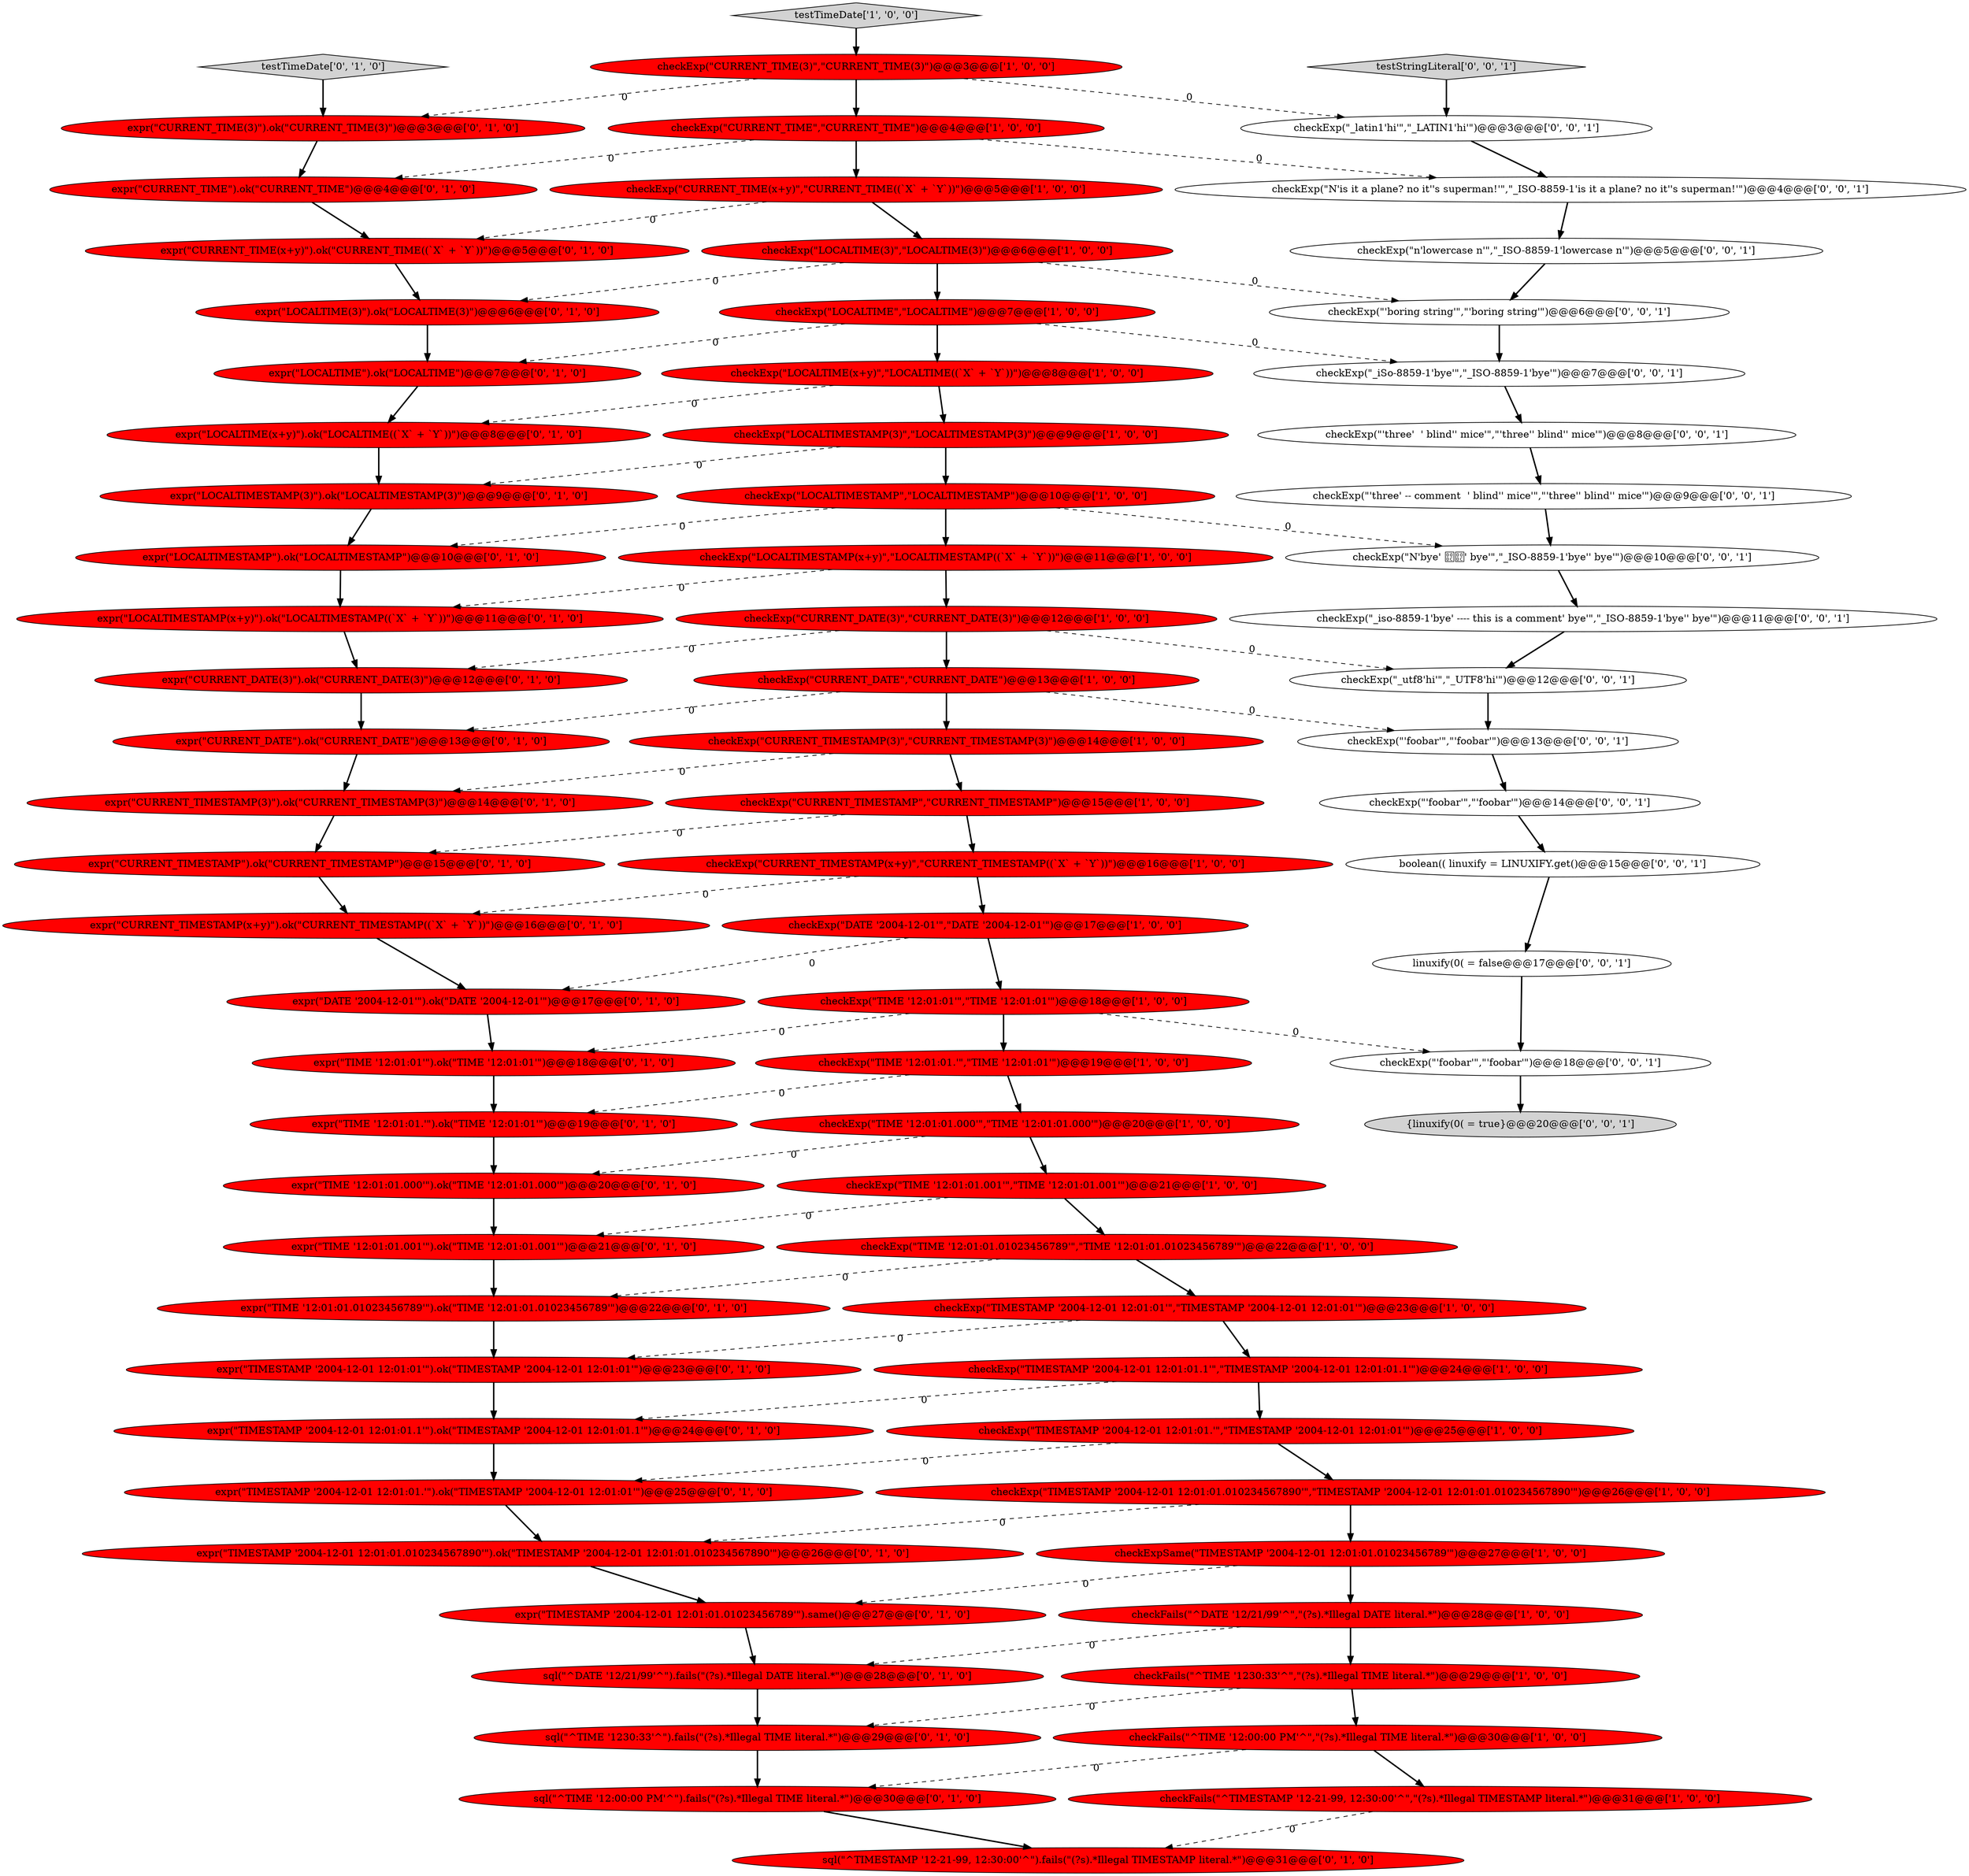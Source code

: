 digraph {
5 [style = filled, label = "checkExp(\"TIME '12:01:01'\",\"TIME '12:01:01'\")@@@18@@@['1', '0', '0']", fillcolor = red, shape = ellipse image = "AAA1AAABBB1BBB"];
16 [style = filled, label = "checkExp(\"LOCALTIME(3)\",\"LOCALTIME(3)\")@@@6@@@['1', '0', '0']", fillcolor = red, shape = ellipse image = "AAA1AAABBB1BBB"];
33 [style = filled, label = "expr(\"CURRENT_TIMESTAMP(3)\").ok(\"CURRENT_TIMESTAMP(3)\")@@@14@@@['0', '1', '0']", fillcolor = red, shape = ellipse image = "AAA1AAABBB2BBB"];
28 [style = filled, label = "checkExp(\"TIMESTAMP '2004-12-01 12:01:01'\",\"TIMESTAMP '2004-12-01 12:01:01'\")@@@23@@@['1', '0', '0']", fillcolor = red, shape = ellipse image = "AAA1AAABBB1BBB"];
43 [style = filled, label = "expr(\"TIME '12:01:01.000'\").ok(\"TIME '12:01:01.000'\")@@@20@@@['0', '1', '0']", fillcolor = red, shape = ellipse image = "AAA1AAABBB2BBB"];
24 [style = filled, label = "checkExp(\"LOCALTIMESTAMP(x+y)\",\"LOCALTIMESTAMP((`X` + `Y`))\")@@@11@@@['1', '0', '0']", fillcolor = red, shape = ellipse image = "AAA1AAABBB1BBB"];
52 [style = filled, label = "expr(\"LOCALTIME\").ok(\"LOCALTIME\")@@@7@@@['0', '1', '0']", fillcolor = red, shape = ellipse image = "AAA1AAABBB2BBB"];
70 [style = filled, label = "checkExp(\"'three' -- comment  ' blind'' mice'\",\"'three'' blind'' mice'\")@@@9@@@['0', '0', '1']", fillcolor = white, shape = ellipse image = "AAA0AAABBB3BBB"];
21 [style = filled, label = "checkFails(\"^TIME '1230:33'^\",\"(?s).*Illegal TIME literal.*\")@@@29@@@['1', '0', '0']", fillcolor = red, shape = ellipse image = "AAA1AAABBB1BBB"];
2 [style = filled, label = "checkExp(\"CURRENT_DATE(3)\",\"CURRENT_DATE(3)\")@@@12@@@['1', '0', '0']", fillcolor = red, shape = ellipse image = "AAA1AAABBB1BBB"];
18 [style = filled, label = "checkFails(\"^DATE '12/21/99'^\",\"(?s).*Illegal DATE literal.*\")@@@28@@@['1', '0', '0']", fillcolor = red, shape = ellipse image = "AAA1AAABBB1BBB"];
20 [style = filled, label = "checkExp(\"DATE '2004-12-01'\",\"DATE '2004-12-01'\")@@@17@@@['1', '0', '0']", fillcolor = red, shape = ellipse image = "AAA1AAABBB1BBB"];
12 [style = filled, label = "checkExp(\"TIME '12:01:01.000'\",\"TIME '12:01:01.000'\")@@@20@@@['1', '0', '0']", fillcolor = red, shape = ellipse image = "AAA1AAABBB1BBB"];
50 [style = filled, label = "expr(\"TIMESTAMP '2004-12-01 12:01:01'\").ok(\"TIMESTAMP '2004-12-01 12:01:01'\")@@@23@@@['0', '1', '0']", fillcolor = red, shape = ellipse image = "AAA1AAABBB2BBB"];
71 [style = filled, label = "checkExp(\"_utf8'hi'\",\"_UTF8'hi'\")@@@12@@@['0', '0', '1']", fillcolor = white, shape = ellipse image = "AAA0AAABBB3BBB"];
13 [style = filled, label = "checkExp(\"LOCALTIMESTAMP(3)\",\"LOCALTIMESTAMP(3)\")@@@9@@@['1', '0', '0']", fillcolor = red, shape = ellipse image = "AAA1AAABBB1BBB"];
73 [style = filled, label = "checkExp(\"_latin1'hi'\",\"_LATIN1'hi'\")@@@3@@@['0', '0', '1']", fillcolor = white, shape = ellipse image = "AAA0AAABBB3BBB"];
9 [style = filled, label = "checkExp(\"CURRENT_TIME(x+y)\",\"CURRENT_TIME((`X` + `Y`))\")@@@5@@@['1', '0', '0']", fillcolor = red, shape = ellipse image = "AAA1AAABBB1BBB"];
15 [style = filled, label = "checkFails(\"^TIME '12:00:00 PM'^\",\"(?s).*Illegal TIME literal.*\")@@@30@@@['1', '0', '0']", fillcolor = red, shape = ellipse image = "AAA1AAABBB1BBB"];
23 [style = filled, label = "checkExp(\"LOCALTIME\",\"LOCALTIME\")@@@7@@@['1', '0', '0']", fillcolor = red, shape = ellipse image = "AAA1AAABBB1BBB"];
8 [style = filled, label = "checkExp(\"CURRENT_TIMESTAMP(x+y)\",\"CURRENT_TIMESTAMP((`X` + `Y`))\")@@@16@@@['1', '0', '0']", fillcolor = red, shape = ellipse image = "AAA1AAABBB1BBB"];
51 [style = filled, label = "expr(\"TIMESTAMP '2004-12-01 12:01:01.1'\").ok(\"TIMESTAMP '2004-12-01 12:01:01.1'\")@@@24@@@['0', '1', '0']", fillcolor = red, shape = ellipse image = "AAA1AAABBB2BBB"];
62 [style = filled, label = "checkExp(\"'three'  ' blind'' mice'\",\"'three'' blind'' mice'\")@@@8@@@['0', '0', '1']", fillcolor = white, shape = ellipse image = "AAA0AAABBB3BBB"];
47 [style = filled, label = "expr(\"CURRENT_TIME\").ok(\"CURRENT_TIME\")@@@4@@@['0', '1', '0']", fillcolor = red, shape = ellipse image = "AAA1AAABBB2BBB"];
25 [style = filled, label = "checkExpSame(\"TIMESTAMP '2004-12-01 12:01:01.01023456789'\")@@@27@@@['1', '0', '0']", fillcolor = red, shape = ellipse image = "AAA1AAABBB1BBB"];
37 [style = filled, label = "expr(\"CURRENT_DATE(3)\").ok(\"CURRENT_DATE(3)\")@@@12@@@['0', '1', '0']", fillcolor = red, shape = ellipse image = "AAA1AAABBB2BBB"];
26 [style = filled, label = "checkExp(\"TIMESTAMP '2004-12-01 12:01:01.1'\",\"TIMESTAMP '2004-12-01 12:01:01.1'\")@@@24@@@['1', '0', '0']", fillcolor = red, shape = ellipse image = "AAA1AAABBB1BBB"];
19 [style = filled, label = "checkExp(\"TIME '12:01:01.01023456789'\",\"TIME '12:01:01.01023456789'\")@@@22@@@['1', '0', '0']", fillcolor = red, shape = ellipse image = "AAA1AAABBB1BBB"];
22 [style = filled, label = "checkExp(\"TIME '12:01:01.001'\",\"TIME '12:01:01.001'\")@@@21@@@['1', '0', '0']", fillcolor = red, shape = ellipse image = "AAA1AAABBB1BBB"];
48 [style = filled, label = "expr(\"CURRENT_TIME(3)\").ok(\"CURRENT_TIME(3)\")@@@3@@@['0', '1', '0']", fillcolor = red, shape = ellipse image = "AAA1AAABBB2BBB"];
30 [style = filled, label = "expr(\"CURRENT_DATE\").ok(\"CURRENT_DATE\")@@@13@@@['0', '1', '0']", fillcolor = red, shape = ellipse image = "AAA1AAABBB2BBB"];
14 [style = filled, label = "checkExp(\"CURRENT_TIMESTAMP\",\"CURRENT_TIMESTAMP\")@@@15@@@['1', '0', '0']", fillcolor = red, shape = ellipse image = "AAA1AAABBB1BBB"];
27 [style = filled, label = "checkExp(\"LOCALTIME(x+y)\",\"LOCALTIME((`X` + `Y`))\")@@@8@@@['1', '0', '0']", fillcolor = red, shape = ellipse image = "AAA1AAABBB1BBB"];
31 [style = filled, label = "expr(\"TIMESTAMP '2004-12-01 12:01:01.'\").ok(\"TIMESTAMP '2004-12-01 12:01:01'\")@@@25@@@['0', '1', '0']", fillcolor = red, shape = ellipse image = "AAA1AAABBB2BBB"];
39 [style = filled, label = "expr(\"TIME '12:01:01.001'\").ok(\"TIME '12:01:01.001'\")@@@21@@@['0', '1', '0']", fillcolor = red, shape = ellipse image = "AAA1AAABBB2BBB"];
41 [style = filled, label = "expr(\"LOCALTIME(3)\").ok(\"LOCALTIME(3)\")@@@6@@@['0', '1', '0']", fillcolor = red, shape = ellipse image = "AAA1AAABBB2BBB"];
44 [style = filled, label = "sql(\"^TIME '12:00:00 PM'^\").fails(\"(?s).*Illegal TIME literal.*\")@@@30@@@['0', '1', '0']", fillcolor = red, shape = ellipse image = "AAA1AAABBB2BBB"];
63 [style = filled, label = "linuxify(0( = false@@@17@@@['0', '0', '1']", fillcolor = white, shape = ellipse image = "AAA0AAABBB3BBB"];
75 [style = filled, label = "checkExp(\"n'lowercase n'\",\"_ISO-8859-1'lowercase n'\")@@@5@@@['0', '0', '1']", fillcolor = white, shape = ellipse image = "AAA0AAABBB3BBB"];
59 [style = filled, label = "expr(\"TIMESTAMP '2004-12-01 12:01:01.01023456789'\").same()@@@27@@@['0', '1', '0']", fillcolor = red, shape = ellipse image = "AAA1AAABBB2BBB"];
29 [style = filled, label = "checkExp(\"CURRENT_TIME\",\"CURRENT_TIME\")@@@4@@@['1', '0', '0']", fillcolor = red, shape = ellipse image = "AAA1AAABBB1BBB"];
68 [style = filled, label = "checkExp(\"'foobar'\",\"'foobar'\")@@@14@@@['0', '0', '1']", fillcolor = white, shape = ellipse image = "AAA0AAABBB3BBB"];
66 [style = filled, label = "boolean(( linuxify = LINUXIFY.get()@@@15@@@['0', '0', '1']", fillcolor = white, shape = ellipse image = "AAA0AAABBB3BBB"];
76 [style = filled, label = "checkExp(\"'boring string'\",\"'boring string'\")@@@6@@@['0', '0', '1']", fillcolor = white, shape = ellipse image = "AAA0AAABBB3BBB"];
32 [style = filled, label = "expr(\"LOCALTIMESTAMP(x+y)\").ok(\"LOCALTIMESTAMP((`X` + `Y`))\")@@@11@@@['0', '1', '0']", fillcolor = red, shape = ellipse image = "AAA1AAABBB2BBB"];
53 [style = filled, label = "expr(\"TIME '12:01:01'\").ok(\"TIME '12:01:01'\")@@@18@@@['0', '1', '0']", fillcolor = red, shape = ellipse image = "AAA1AAABBB2BBB"];
3 [style = filled, label = "checkExp(\"CURRENT_DATE\",\"CURRENT_DATE\")@@@13@@@['1', '0', '0']", fillcolor = red, shape = ellipse image = "AAA1AAABBB1BBB"];
38 [style = filled, label = "expr(\"LOCALTIME(x+y)\").ok(\"LOCALTIME((`X` + `Y`))\")@@@8@@@['0', '1', '0']", fillcolor = red, shape = ellipse image = "AAA1AAABBB2BBB"];
4 [style = filled, label = "checkExp(\"CURRENT_TIMESTAMP(3)\",\"CURRENT_TIMESTAMP(3)\")@@@14@@@['1', '0', '0']", fillcolor = red, shape = ellipse image = "AAA1AAABBB1BBB"];
56 [style = filled, label = "expr(\"LOCALTIMESTAMP(3)\").ok(\"LOCALTIMESTAMP(3)\")@@@9@@@['0', '1', '0']", fillcolor = red, shape = ellipse image = "AAA1AAABBB2BBB"];
61 [style = filled, label = "checkExp(\"'foobar'\",\"'foobar'\")@@@18@@@['0', '0', '1']", fillcolor = white, shape = ellipse image = "AAA0AAABBB3BBB"];
35 [style = filled, label = "sql(\"^DATE '12/21/99'^\").fails(\"(?s).*Illegal DATE literal.*\")@@@28@@@['0', '1', '0']", fillcolor = red, shape = ellipse image = "AAA1AAABBB2BBB"];
0 [style = filled, label = "checkExp(\"TIMESTAMP '2004-12-01 12:01:01.'\",\"TIMESTAMP '2004-12-01 12:01:01'\")@@@25@@@['1', '0', '0']", fillcolor = red, shape = ellipse image = "AAA1AAABBB1BBB"];
65 [style = filled, label = "checkExp(\"N'bye' ' bye'\",\"_ISO-8859-1'bye'' bye'\")@@@10@@@['0', '0', '1']", fillcolor = white, shape = ellipse image = "AAA0AAABBB3BBB"];
46 [style = filled, label = "expr(\"TIMESTAMP '2004-12-01 12:01:01.010234567890'\").ok(\"TIMESTAMP '2004-12-01 12:01:01.010234567890'\")@@@26@@@['0', '1', '0']", fillcolor = red, shape = ellipse image = "AAA1AAABBB2BBB"];
36 [style = filled, label = "expr(\"CURRENT_TIMESTAMP\").ok(\"CURRENT_TIMESTAMP\")@@@15@@@['0', '1', '0']", fillcolor = red, shape = ellipse image = "AAA1AAABBB2BBB"];
17 [style = filled, label = "checkExp(\"TIME '12:01:01.'\",\"TIME '12:01:01'\")@@@19@@@['1', '0', '0']", fillcolor = red, shape = ellipse image = "AAA1AAABBB1BBB"];
7 [style = filled, label = "checkFails(\"^TIMESTAMP '12-21-99, 12:30:00'^\",\"(?s).*Illegal TIMESTAMP literal.*\")@@@31@@@['1', '0', '0']", fillcolor = red, shape = ellipse image = "AAA1AAABBB1BBB"];
42 [style = filled, label = "testTimeDate['0', '1', '0']", fillcolor = lightgray, shape = diamond image = "AAA0AAABBB2BBB"];
49 [style = filled, label = "sql(\"^TIMESTAMP '12-21-99, 12:30:00'^\").fails(\"(?s).*Illegal TIMESTAMP literal.*\")@@@31@@@['0', '1', '0']", fillcolor = red, shape = ellipse image = "AAA1AAABBB2BBB"];
74 [style = filled, label = "checkExp(\"'foobar'\",\"'foobar'\")@@@13@@@['0', '0', '1']", fillcolor = white, shape = ellipse image = "AAA0AAABBB3BBB"];
45 [style = filled, label = "sql(\"^TIME '1230:33'^\").fails(\"(?s).*Illegal TIME literal.*\")@@@29@@@['0', '1', '0']", fillcolor = red, shape = ellipse image = "AAA1AAABBB2BBB"];
55 [style = filled, label = "expr(\"CURRENT_TIME(x+y)\").ok(\"CURRENT_TIME((`X` + `Y`))\")@@@5@@@['0', '1', '0']", fillcolor = red, shape = ellipse image = "AAA1AAABBB2BBB"];
11 [style = filled, label = "checkExp(\"LOCALTIMESTAMP\",\"LOCALTIMESTAMP\")@@@10@@@['1', '0', '0']", fillcolor = red, shape = ellipse image = "AAA1AAABBB1BBB"];
10 [style = filled, label = "testTimeDate['1', '0', '0']", fillcolor = lightgray, shape = diamond image = "AAA0AAABBB1BBB"];
54 [style = filled, label = "expr(\"CURRENT_TIMESTAMP(x+y)\").ok(\"CURRENT_TIMESTAMP((`X` + `Y`))\")@@@16@@@['0', '1', '0']", fillcolor = red, shape = ellipse image = "AAA1AAABBB2BBB"];
57 [style = filled, label = "expr(\"DATE '2004-12-01'\").ok(\"DATE '2004-12-01'\")@@@17@@@['0', '1', '0']", fillcolor = red, shape = ellipse image = "AAA1AAABBB2BBB"];
72 [style = filled, label = "{linuxify(0( = true}@@@20@@@['0', '0', '1']", fillcolor = lightgray, shape = ellipse image = "AAA0AAABBB3BBB"];
40 [style = filled, label = "expr(\"TIME '12:01:01.01023456789'\").ok(\"TIME '12:01:01.01023456789'\")@@@22@@@['0', '1', '0']", fillcolor = red, shape = ellipse image = "AAA1AAABBB2BBB"];
67 [style = filled, label = "testStringLiteral['0', '0', '1']", fillcolor = lightgray, shape = diamond image = "AAA0AAABBB3BBB"];
69 [style = filled, label = "checkExp(\"_iSo-8859-1'bye'\",\"_ISO-8859-1'bye'\")@@@7@@@['0', '0', '1']", fillcolor = white, shape = ellipse image = "AAA0AAABBB3BBB"];
58 [style = filled, label = "expr(\"LOCALTIMESTAMP\").ok(\"LOCALTIMESTAMP\")@@@10@@@['0', '1', '0']", fillcolor = red, shape = ellipse image = "AAA1AAABBB2BBB"];
60 [style = filled, label = "checkExp(\"_iso-8859-1'bye' ---- this is a comment' bye'\",\"_ISO-8859-1'bye'' bye'\")@@@11@@@['0', '0', '1']", fillcolor = white, shape = ellipse image = "AAA0AAABBB3BBB"];
64 [style = filled, label = "checkExp(\"N'is it a plane? no it''s superman!'\",\"_ISO-8859-1'is it a plane? no it''s superman!'\")@@@4@@@['0', '0', '1']", fillcolor = white, shape = ellipse image = "AAA0AAABBB3BBB"];
6 [style = filled, label = "checkExp(\"CURRENT_TIME(3)\",\"CURRENT_TIME(3)\")@@@3@@@['1', '0', '0']", fillcolor = red, shape = ellipse image = "AAA1AAABBB1BBB"];
1 [style = filled, label = "checkExp(\"TIMESTAMP '2004-12-01 12:01:01.010234567890'\",\"TIMESTAMP '2004-12-01 12:01:01.010234567890'\")@@@26@@@['1', '0', '0']", fillcolor = red, shape = ellipse image = "AAA1AAABBB1BBB"];
34 [style = filled, label = "expr(\"TIME '12:01:01.'\").ok(\"TIME '12:01:01'\")@@@19@@@['0', '1', '0']", fillcolor = red, shape = ellipse image = "AAA1AAABBB2BBB"];
27->13 [style = bold, label=""];
65->60 [style = bold, label=""];
27->38 [style = dashed, label="0"];
13->56 [style = dashed, label="0"];
32->37 [style = bold, label=""];
58->32 [style = bold, label=""];
21->15 [style = bold, label=""];
54->57 [style = bold, label=""];
70->65 [style = bold, label=""];
7->49 [style = dashed, label="0"];
68->66 [style = bold, label=""];
60->71 [style = bold, label=""];
42->48 [style = bold, label=""];
3->4 [style = bold, label=""];
4->33 [style = dashed, label="0"];
9->16 [style = bold, label=""];
6->29 [style = bold, label=""];
12->43 [style = dashed, label="0"];
23->52 [style = dashed, label="0"];
8->54 [style = dashed, label="0"];
29->47 [style = dashed, label="0"];
8->20 [style = bold, label=""];
53->34 [style = bold, label=""];
71->74 [style = bold, label=""];
38->56 [style = bold, label=""];
35->45 [style = bold, label=""];
3->74 [style = dashed, label="0"];
19->28 [style = bold, label=""];
31->46 [style = bold, label=""];
12->22 [style = bold, label=""];
46->59 [style = bold, label=""];
66->63 [style = bold, label=""];
40->50 [style = bold, label=""];
55->41 [style = bold, label=""];
44->49 [style = bold, label=""];
67->73 [style = bold, label=""];
5->17 [style = bold, label=""];
13->11 [style = bold, label=""];
64->75 [style = bold, label=""];
21->45 [style = dashed, label="0"];
69->62 [style = bold, label=""];
24->32 [style = dashed, label="0"];
56->58 [style = bold, label=""];
26->0 [style = bold, label=""];
16->41 [style = dashed, label="0"];
23->69 [style = dashed, label="0"];
11->58 [style = dashed, label="0"];
20->57 [style = dashed, label="0"];
1->46 [style = dashed, label="0"];
59->35 [style = bold, label=""];
33->36 [style = bold, label=""];
2->37 [style = dashed, label="0"];
73->64 [style = bold, label=""];
14->8 [style = bold, label=""];
57->53 [style = bold, label=""];
61->72 [style = bold, label=""];
9->55 [style = dashed, label="0"];
5->61 [style = dashed, label="0"];
4->14 [style = bold, label=""];
3->30 [style = dashed, label="0"];
30->33 [style = bold, label=""];
22->19 [style = bold, label=""];
37->30 [style = bold, label=""];
2->3 [style = bold, label=""];
25->18 [style = bold, label=""];
6->48 [style = dashed, label="0"];
28->26 [style = bold, label=""];
16->23 [style = bold, label=""];
11->24 [style = bold, label=""];
45->44 [style = bold, label=""];
10->6 [style = bold, label=""];
16->76 [style = dashed, label="0"];
17->12 [style = bold, label=""];
11->65 [style = dashed, label="0"];
0->1 [style = bold, label=""];
39->40 [style = bold, label=""];
74->68 [style = bold, label=""];
63->61 [style = bold, label=""];
18->21 [style = bold, label=""];
75->76 [style = bold, label=""];
34->43 [style = bold, label=""];
43->39 [style = bold, label=""];
1->25 [style = bold, label=""];
19->40 [style = dashed, label="0"];
62->70 [style = bold, label=""];
26->51 [style = dashed, label="0"];
15->7 [style = bold, label=""];
23->27 [style = bold, label=""];
24->2 [style = bold, label=""];
17->34 [style = dashed, label="0"];
29->9 [style = bold, label=""];
2->71 [style = dashed, label="0"];
52->38 [style = bold, label=""];
15->44 [style = dashed, label="0"];
14->36 [style = dashed, label="0"];
5->53 [style = dashed, label="0"];
18->35 [style = dashed, label="0"];
25->59 [style = dashed, label="0"];
20->5 [style = bold, label=""];
41->52 [style = bold, label=""];
47->55 [style = bold, label=""];
48->47 [style = bold, label=""];
50->51 [style = bold, label=""];
0->31 [style = dashed, label="0"];
76->69 [style = bold, label=""];
22->39 [style = dashed, label="0"];
6->73 [style = dashed, label="0"];
36->54 [style = bold, label=""];
51->31 [style = bold, label=""];
29->64 [style = dashed, label="0"];
28->50 [style = dashed, label="0"];
}
